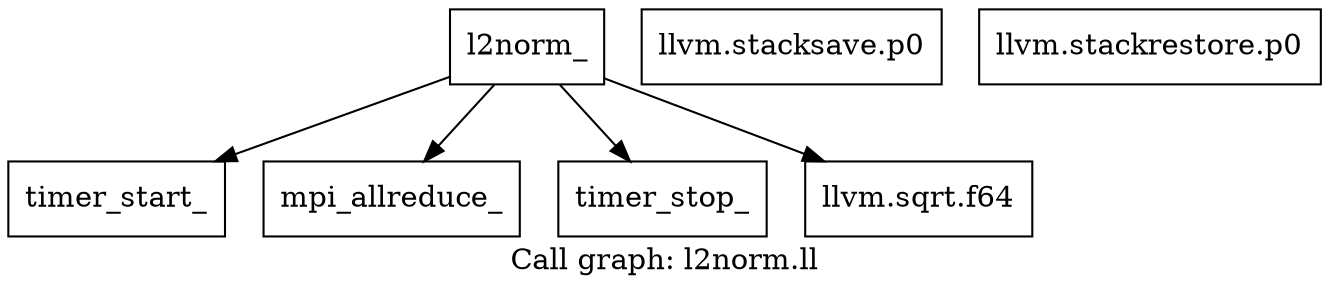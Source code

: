 digraph "Call graph: l2norm.ll" {
	label="Call graph: l2norm.ll";

	Node0x56083a373330 [shape=record,label="{l2norm_}"];
	Node0x56083a373330 -> Node0x56083a3733e0;
	Node0x56083a373330 -> Node0x56083a3738a0;
	Node0x56083a373330 -> Node0x56083a373920;
	Node0x56083a373330 -> Node0x56083a373a50;
	Node0x56083a3733e0 [shape=record,label="{timer_start_}"];
	Node0x56083a3738a0 [shape=record,label="{mpi_allreduce_}"];
	Node0x56083a373920 [shape=record,label="{timer_stop_}"];
	Node0x56083a373bb0 [shape=record,label="{llvm.stacksave.p0}"];
	Node0x56083a373d80 [shape=record,label="{llvm.stackrestore.p0}"];
	Node0x56083a373a50 [shape=record,label="{llvm.sqrt.f64}"];
}

